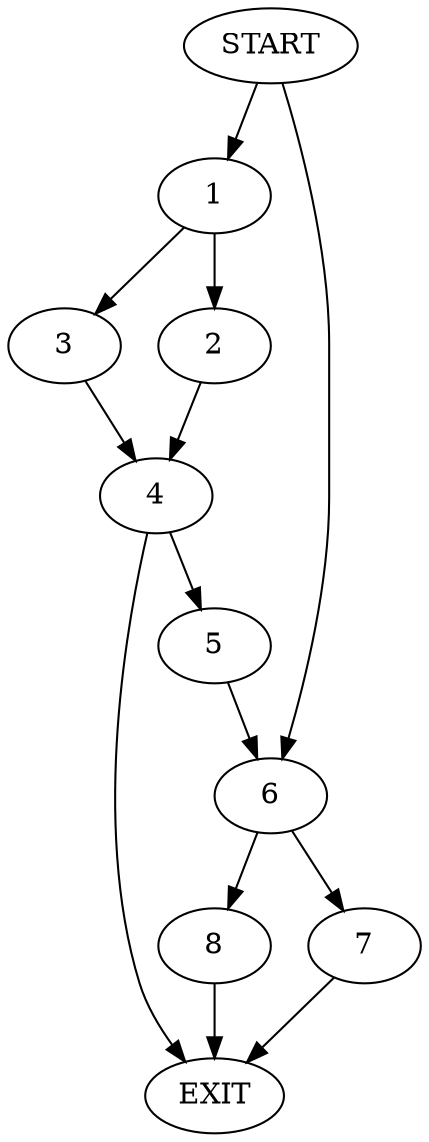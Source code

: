 digraph { 
0 [label="START"];
1;
2;
3;
4;
5;
6;
7;
8;
9[label="EXIT"];
0 -> 1;
0 -> 6;
1 -> 2;
1 -> 3;
2 -> 4;
3 -> 4;
4 -> 9;
4 -> 5;
5 -> 6;
6 -> 7;
6 -> 8;
7 -> 9;
8 -> 9;
}